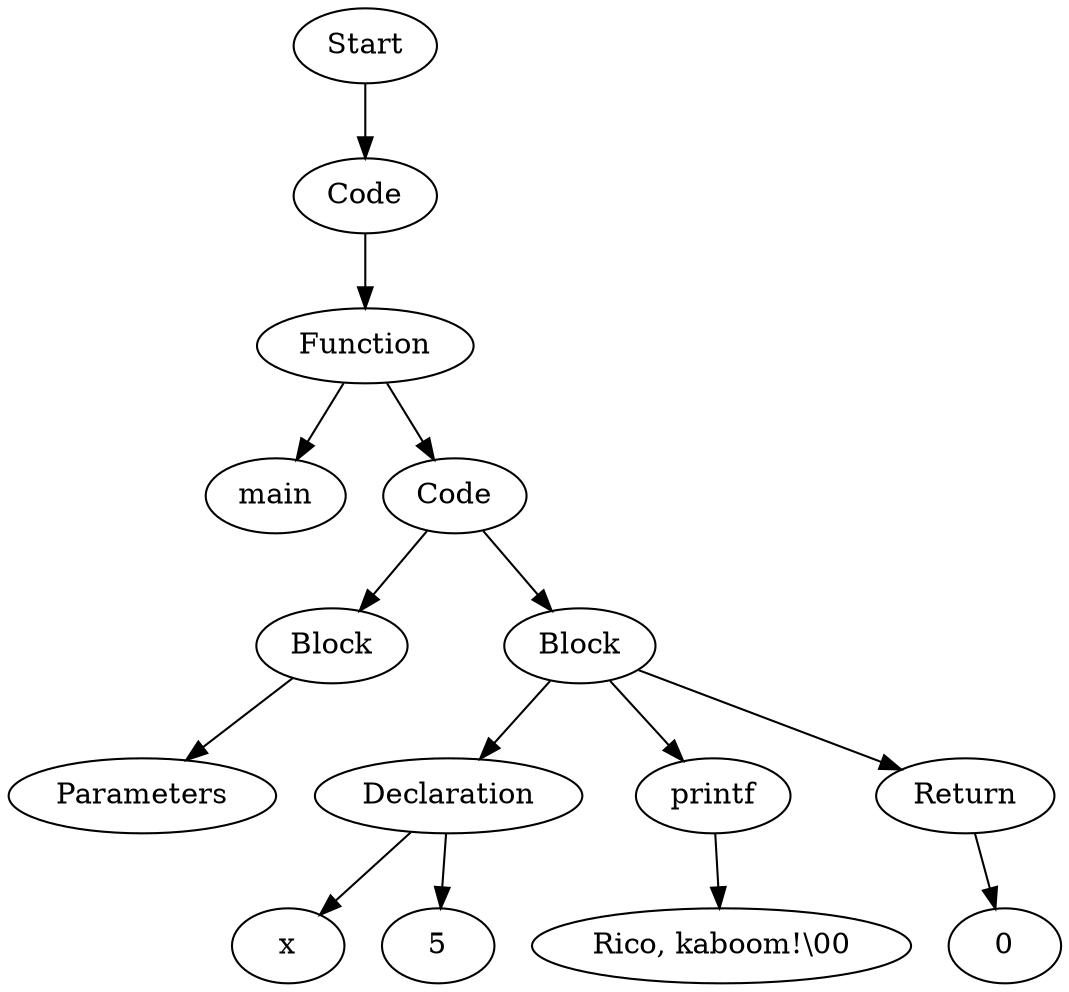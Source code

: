 digraph AST {
  "135951638871392" [label="Start"];
  "135951638871392" -> "135951638871776";
  "135951638871776" [label="Code"];
  "135951638871776" -> "135951638990704";
  "135951638990704" [label="Function"];
  "135951638990704" -> "135951639150208";
  "135951638990704" -> "135951640191008";
  "135951639150208" [label="main"];
  "135951640191008" [label="Code"];
  "135951640191008" -> "135951641082848";
  "135951640191008" -> "135951641082272";
  "135951641082848" [label="Block"];
  "135951641082848" -> "135951640190144";
  "135951640190144" [label="Parameters"];
  "135951641082272" [label="Block"];
  "135951641082272" -> "135951640194896";
  "135951641082272" -> "135951640217920";
  "135951641082272" -> "135951640319008";
  "135951640194896" [label="Declaration"];
  "135951640194896" -> "135951640190816";
  "135951640194896" -> "135951640194224";
  "135951640190816" [label="x"];
  "135951640194224" [label="5"];
  "135951640217920" [label="printf"];
  "135951640217920" -> "135951640218976";
  "135951640218976" [label="Rico, kaboom!\\00"];
  "135951640319008" [label="Return"];
  "135951640319008" -> "135951641073776";
  "135951641073776" [label="0"];
}
